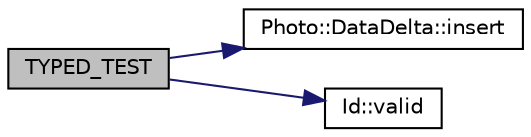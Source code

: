 digraph "TYPED_TEST"
{
 // LATEX_PDF_SIZE
  edge [fontname="Helvetica",fontsize="10",labelfontname="Helvetica",labelfontsize="10"];
  node [fontname="Helvetica",fontsize="10",shape=record];
  rankdir="LR";
  Node1 [label="TYPED_TEST",height=0.2,width=0.4,color="black", fillcolor="grey75", style="filled", fontcolor="black",tooltip=" "];
  Node1 -> Node2 [color="midnightblue",fontsize="10",style="solid",fontname="Helvetica"];
  Node2 [label="Photo::DataDelta::insert",height=0.2,width=0.4,color="black", fillcolor="white", style="filled",URL="$class_photo_1_1_data_delta.html#a4e20dab36867e0c89032b534c963029f",tooltip=" "];
  Node1 -> Node3 [color="midnightblue",fontsize="10",style="solid",fontname="Helvetica"];
  Node3 [label="Id::valid",height=0.2,width=0.4,color="black", fillcolor="white", style="filled",URL="$class_id.html#aa535d6564e027b5889869dcb10093bed",tooltip=" "];
}

